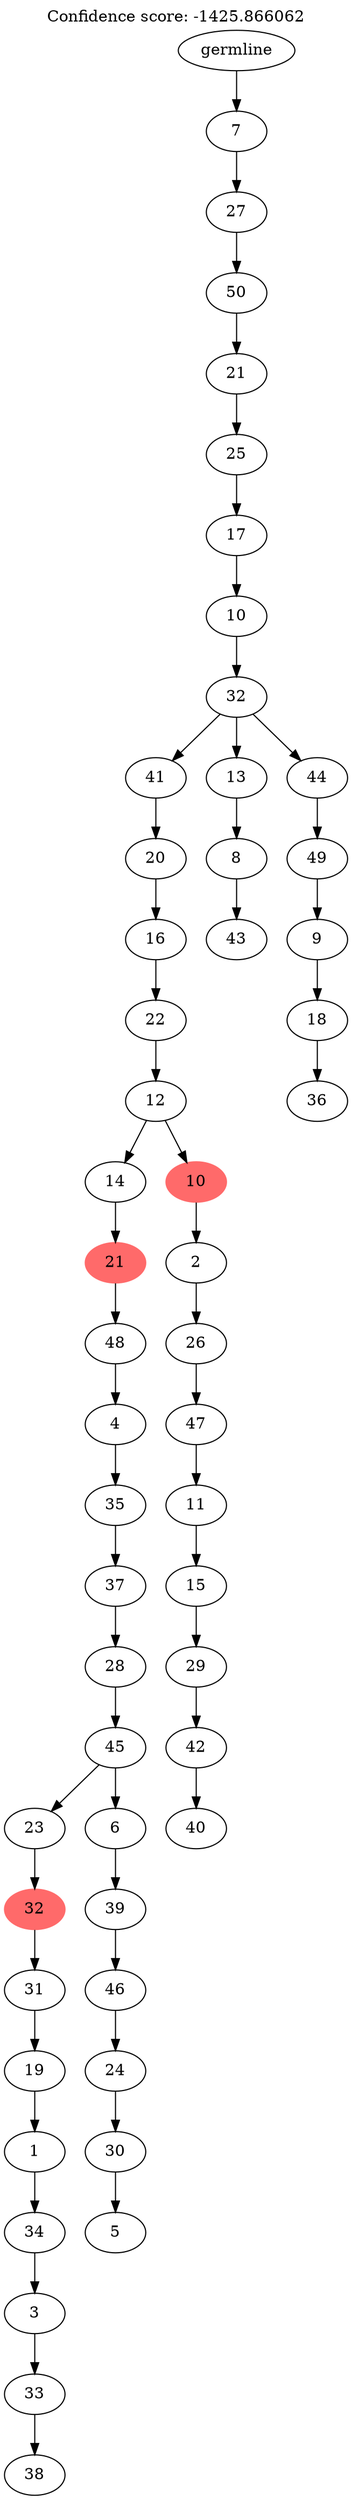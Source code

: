 digraph g {
	"52" -> "53";
	"53" [label="38"];
	"51" -> "52";
	"52" [label="33"];
	"50" -> "51";
	"51" [label="3"];
	"49" -> "50";
	"50" [label="34"];
	"48" -> "49";
	"49" [label="1"];
	"47" -> "48";
	"48" [label="19"];
	"46" -> "47";
	"47" [label="31"];
	"45" -> "46";
	"46" [color=indianred1, style=filled, label="32"];
	"43" -> "44";
	"44" [label="5"];
	"42" -> "43";
	"43" [label="30"];
	"41" -> "42";
	"42" [label="24"];
	"40" -> "41";
	"41" [label="46"];
	"39" -> "40";
	"40" [label="39"];
	"38" -> "39";
	"39" [label="6"];
	"38" -> "45";
	"45" [label="23"];
	"37" -> "38";
	"38" [label="45"];
	"36" -> "37";
	"37" [label="28"];
	"35" -> "36";
	"36" [label="37"];
	"34" -> "35";
	"35" [label="35"];
	"33" -> "34";
	"34" [label="4"];
	"32" -> "33";
	"33" [label="48"];
	"31" -> "32";
	"32" [color=indianred1, style=filled, label="21"];
	"29" -> "30";
	"30" [label="40"];
	"28" -> "29";
	"29" [label="42"];
	"27" -> "28";
	"28" [label="29"];
	"26" -> "27";
	"27" [label="15"];
	"25" -> "26";
	"26" [label="11"];
	"24" -> "25";
	"25" [label="47"];
	"23" -> "24";
	"24" [label="26"];
	"22" -> "23";
	"23" [label="2"];
	"21" -> "22";
	"22" [color=indianred1, style=filled, label="10"];
	"21" -> "31";
	"31" [label="14"];
	"20" -> "21";
	"21" [label="12"];
	"19" -> "20";
	"20" [label="22"];
	"18" -> "19";
	"19" [label="16"];
	"17" -> "18";
	"18" [label="20"];
	"15" -> "16";
	"16" [label="43"];
	"14" -> "15";
	"15" [label="8"];
	"12" -> "13";
	"13" [label="36"];
	"11" -> "12";
	"12" [label="18"];
	"10" -> "11";
	"11" [label="9"];
	"9" -> "10";
	"10" [label="49"];
	"8" -> "9";
	"9" [label="44"];
	"8" -> "14";
	"14" [label="13"];
	"8" -> "17";
	"17" [label="41"];
	"7" -> "8";
	"8" [label="32"];
	"6" -> "7";
	"7" [label="10"];
	"5" -> "6";
	"6" [label="17"];
	"4" -> "5";
	"5" [label="25"];
	"3" -> "4";
	"4" [label="21"];
	"2" -> "3";
	"3" [label="50"];
	"1" -> "2";
	"2" [label="27"];
	"0" -> "1";
	"1" [label="7"];
	"0" [label="germline"];
	labelloc="t";
	label="Confidence score: -1425.866062";
}

